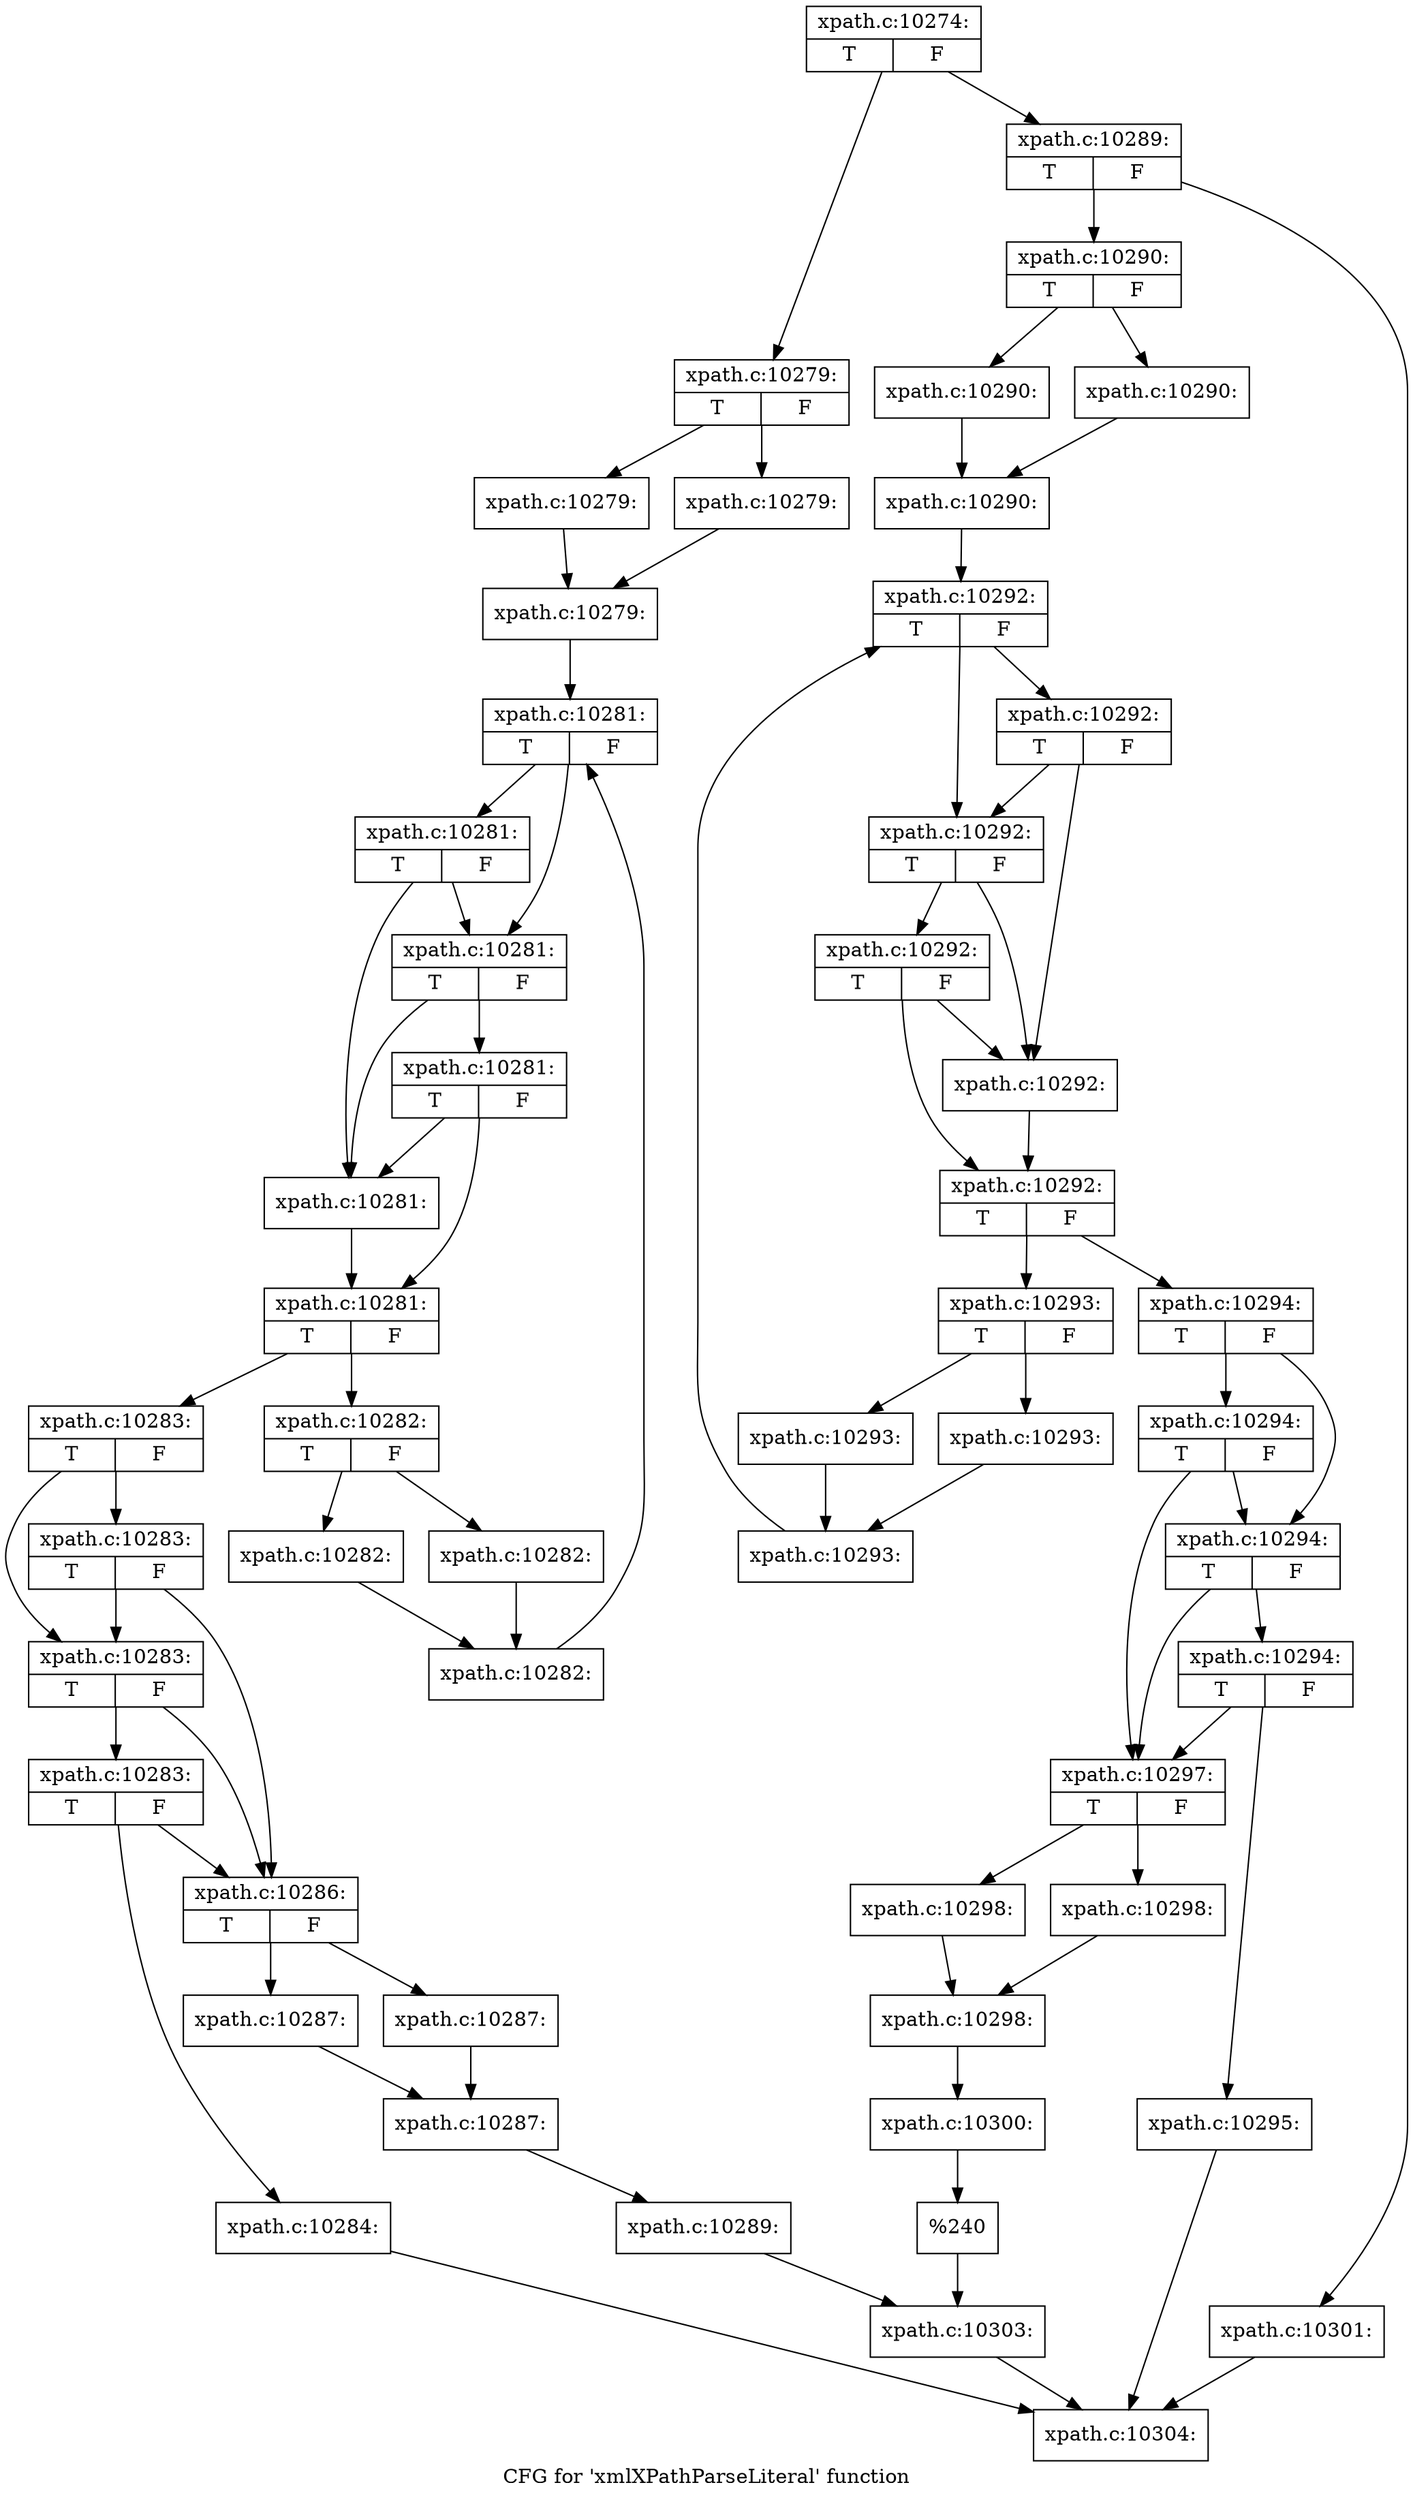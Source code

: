 digraph "CFG for 'xmlXPathParseLiteral' function" {
	label="CFG for 'xmlXPathParseLiteral' function";

	Node0x4f9a150 [shape=record,label="{xpath.c:10274:|{<s0>T|<s1>F}}"];
	Node0x4f9a150 -> Node0x4b49cb0;
	Node0x4f9a150 -> Node0x4b49d50;
	Node0x4b49cb0 [shape=record,label="{xpath.c:10279:|{<s0>T|<s1>F}}"];
	Node0x4b49cb0 -> Node0x4b4a260;
	Node0x4b49cb0 -> Node0x4b4a2b0;
	Node0x4b4a260 [shape=record,label="{xpath.c:10279:}"];
	Node0x4b4a260 -> Node0x4b4a300;
	Node0x4b4a2b0 [shape=record,label="{xpath.c:10279:}"];
	Node0x4b4a2b0 -> Node0x4b4a300;
	Node0x4b4a300 [shape=record,label="{xpath.c:10279:}"];
	Node0x4b4a300 -> Node0x4b4ae00;
	Node0x4b4ae00 [shape=record,label="{xpath.c:10281:|{<s0>T|<s1>F}}"];
	Node0x4b4ae00 -> Node0x4b4b210;
	Node0x4b4ae00 -> Node0x4b4b1c0;
	Node0x4b4b210 [shape=record,label="{xpath.c:10281:|{<s0>T|<s1>F}}"];
	Node0x4b4b210 -> Node0x4b4b0f0;
	Node0x4b4b210 -> Node0x4b4b1c0;
	Node0x4b4b1c0 [shape=record,label="{xpath.c:10281:|{<s0>T|<s1>F}}"];
	Node0x4b4b1c0 -> Node0x4b4b0f0;
	Node0x4b4b1c0 -> Node0x4b4b140;
	Node0x4b4b140 [shape=record,label="{xpath.c:10281:|{<s0>T|<s1>F}}"];
	Node0x4b4b140 -> Node0x4b4b0f0;
	Node0x4b4b140 -> Node0x4b4b0a0;
	Node0x4b4b0f0 [shape=record,label="{xpath.c:10281:}"];
	Node0x4b4b0f0 -> Node0x4b4b0a0;
	Node0x4b4b0a0 [shape=record,label="{xpath.c:10281:|{<s0>T|<s1>F}}"];
	Node0x4b4b0a0 -> Node0x4b4c2f0;
	Node0x4b4b0a0 -> Node0x4b4b020;
	Node0x4b4c2f0 [shape=record,label="{xpath.c:10282:|{<s0>T|<s1>F}}"];
	Node0x4b4c2f0 -> Node0x4b4c3d0;
	Node0x4b4c2f0 -> Node0x4b4c420;
	Node0x4b4c3d0 [shape=record,label="{xpath.c:10282:}"];
	Node0x4b4c3d0 -> Node0x4b4c470;
	Node0x4b4c420 [shape=record,label="{xpath.c:10282:}"];
	Node0x4b4c420 -> Node0x4b4c470;
	Node0x4b4c470 [shape=record,label="{xpath.c:10282:}"];
	Node0x4b4c470 -> Node0x4b4ae00;
	Node0x4b4b020 [shape=record,label="{xpath.c:10283:|{<s0>T|<s1>F}}"];
	Node0x4b4b020 -> Node0x4b4cf90;
	Node0x4b4b020 -> Node0x4b4cf40;
	Node0x4b4cf90 [shape=record,label="{xpath.c:10283:|{<s0>T|<s1>F}}"];
	Node0x4b4cf90 -> Node0x4b4ce70;
	Node0x4b4cf90 -> Node0x4b4cf40;
	Node0x4b4cf40 [shape=record,label="{xpath.c:10283:|{<s0>T|<s1>F}}"];
	Node0x4b4cf40 -> Node0x4b4ce70;
	Node0x4b4cf40 -> Node0x4b4cec0;
	Node0x4b4cec0 [shape=record,label="{xpath.c:10283:|{<s0>T|<s1>F}}"];
	Node0x4b4cec0 -> Node0x4b4ce70;
	Node0x4b4cec0 -> Node0x4b4cdd0;
	Node0x4b4cdd0 [shape=record,label="{xpath.c:10284:}"];
	Node0x4b4cdd0 -> Node0x4b493a0;
	Node0x4b4ce70 [shape=record,label="{xpath.c:10286:|{<s0>T|<s1>F}}"];
	Node0x4b4ce70 -> Node0x4b4e6c0;
	Node0x4b4ce70 -> Node0x4b4e710;
	Node0x4b4e6c0 [shape=record,label="{xpath.c:10287:}"];
	Node0x4b4e6c0 -> Node0x4b4e760;
	Node0x4b4e710 [shape=record,label="{xpath.c:10287:}"];
	Node0x4b4e710 -> Node0x4b4e760;
	Node0x4b4e760 [shape=record,label="{xpath.c:10287:}"];
	Node0x4b4e760 -> Node0x4b4ce20;
	Node0x4b4ce20 [shape=record,label="{xpath.c:10289:}"];
	Node0x4b4ce20 -> Node0x4b49d00;
	Node0x4b49d50 [shape=record,label="{xpath.c:10289:|{<s0>T|<s1>F}}"];
	Node0x4b49d50 -> Node0x4b4f270;
	Node0x4b49d50 -> Node0x4b4f310;
	Node0x4b4f270 [shape=record,label="{xpath.c:10290:|{<s0>T|<s1>F}}"];
	Node0x4b4f270 -> Node0x4b4f820;
	Node0x4b4f270 -> Node0x4b4f870;
	Node0x4b4f820 [shape=record,label="{xpath.c:10290:}"];
	Node0x4b4f820 -> Node0x4b4f8c0;
	Node0x4b4f870 [shape=record,label="{xpath.c:10290:}"];
	Node0x4b4f870 -> Node0x4b4f8c0;
	Node0x4b4f8c0 [shape=record,label="{xpath.c:10290:}"];
	Node0x4b4f8c0 -> Node0x4b503c0;
	Node0x4b503c0 [shape=record,label="{xpath.c:10292:|{<s0>T|<s1>F}}"];
	Node0x4b503c0 -> Node0x4b507d0;
	Node0x4b503c0 -> Node0x4b50780;
	Node0x4b507d0 [shape=record,label="{xpath.c:10292:|{<s0>T|<s1>F}}"];
	Node0x4b507d0 -> Node0x4b506b0;
	Node0x4b507d0 -> Node0x4b50780;
	Node0x4b50780 [shape=record,label="{xpath.c:10292:|{<s0>T|<s1>F}}"];
	Node0x4b50780 -> Node0x4b506b0;
	Node0x4b50780 -> Node0x4b50700;
	Node0x4b50700 [shape=record,label="{xpath.c:10292:|{<s0>T|<s1>F}}"];
	Node0x4b50700 -> Node0x4b506b0;
	Node0x4b50700 -> Node0x4b50660;
	Node0x4b506b0 [shape=record,label="{xpath.c:10292:}"];
	Node0x4b506b0 -> Node0x4b50660;
	Node0x4b50660 [shape=record,label="{xpath.c:10292:|{<s0>T|<s1>F}}"];
	Node0x4b50660 -> Node0x4b518b0;
	Node0x4b50660 -> Node0x4b505e0;
	Node0x4b518b0 [shape=record,label="{xpath.c:10293:|{<s0>T|<s1>F}}"];
	Node0x4b518b0 -> Node0x4b51990;
	Node0x4b518b0 -> Node0x4b519e0;
	Node0x4b51990 [shape=record,label="{xpath.c:10293:}"];
	Node0x4b51990 -> Node0x4b51a30;
	Node0x4b519e0 [shape=record,label="{xpath.c:10293:}"];
	Node0x4b519e0 -> Node0x4b51a30;
	Node0x4b51a30 [shape=record,label="{xpath.c:10293:}"];
	Node0x4b51a30 -> Node0x4b503c0;
	Node0x4b505e0 [shape=record,label="{xpath.c:10294:|{<s0>T|<s1>F}}"];
	Node0x4b505e0 -> Node0x4b52550;
	Node0x4b505e0 -> Node0x4b52500;
	Node0x4b52550 [shape=record,label="{xpath.c:10294:|{<s0>T|<s1>F}}"];
	Node0x4b52550 -> Node0x4b52430;
	Node0x4b52550 -> Node0x4b52500;
	Node0x4b52500 [shape=record,label="{xpath.c:10294:|{<s0>T|<s1>F}}"];
	Node0x4b52500 -> Node0x4b52430;
	Node0x4b52500 -> Node0x4b52480;
	Node0x4b52480 [shape=record,label="{xpath.c:10294:|{<s0>T|<s1>F}}"];
	Node0x4b52480 -> Node0x4b52430;
	Node0x4b52480 -> Node0x4b52390;
	Node0x4b52390 [shape=record,label="{xpath.c:10295:}"];
	Node0x4b52390 -> Node0x4b493a0;
	Node0x4b52430 [shape=record,label="{xpath.c:10297:|{<s0>T|<s1>F}}"];
	Node0x4b52430 -> Node0x4b53c80;
	Node0x4b52430 -> Node0x4b53cd0;
	Node0x4b53c80 [shape=record,label="{xpath.c:10298:}"];
	Node0x4b53c80 -> Node0x4b53d20;
	Node0x4b53cd0 [shape=record,label="{xpath.c:10298:}"];
	Node0x4b53cd0 -> Node0x4b53d20;
	Node0x4b53d20 [shape=record,label="{xpath.c:10298:}"];
	Node0x4b53d20 -> Node0x4b523e0;
	Node0x4b523e0 [shape=record,label="{xpath.c:10300:}"];
	Node0x4b523e0 -> Node0x4b4f2c0;
	Node0x4b4f310 [shape=record,label="{xpath.c:10301:}"];
	Node0x4b4f310 -> Node0x4b493a0;
	Node0x4b4f2c0 [shape=record,label="{%240}"];
	Node0x4b4f2c0 -> Node0x4b49d00;
	Node0x4b49d00 [shape=record,label="{xpath.c:10303:}"];
	Node0x4b49d00 -> Node0x4b493a0;
	Node0x4b493a0 [shape=record,label="{xpath.c:10304:}"];
}
